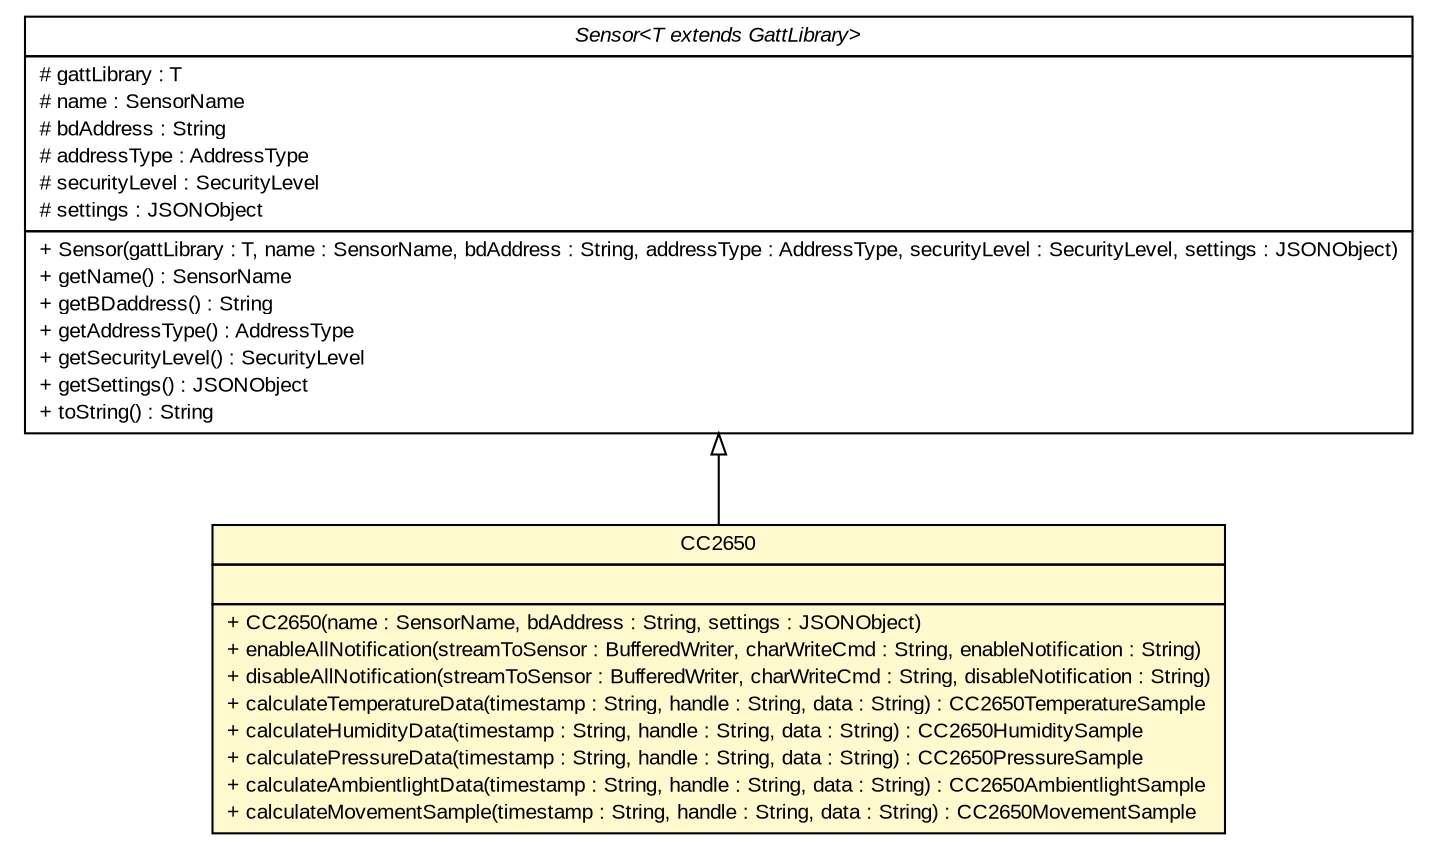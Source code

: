 #!/usr/local/bin/dot
#
# Class diagram 
# Generated by UMLGraph version R5_6 (http://www.umlgraph.org/)
#

digraph G {
	edge [fontname="arial",fontsize=10,labelfontname="arial",labelfontsize=10];
	node [fontname="arial",fontsize=10,shape=plaintext];
	nodesep=0.25;
	ranksep=0.5;
	// de.fhg.fit.biomos.sensorplatform.sensor.CC2650
	c1629 [label=<<table title="de.fhg.fit.biomos.sensorplatform.sensor.CC2650" border="0" cellborder="1" cellspacing="0" cellpadding="2" port="p" bgcolor="lemonChiffon" href="./CC2650.html">
		<tr><td><table border="0" cellspacing="0" cellpadding="1">
<tr><td align="center" balign="center"> CC2650 </td></tr>
		</table></td></tr>
		<tr><td><table border="0" cellspacing="0" cellpadding="1">
<tr><td align="left" balign="left">  </td></tr>
		</table></td></tr>
		<tr><td><table border="0" cellspacing="0" cellpadding="1">
<tr><td align="left" balign="left"> + CC2650(name : SensorName, bdAddress : String, settings : JSONObject) </td></tr>
<tr><td align="left" balign="left"> + enableAllNotification(streamToSensor : BufferedWriter, charWriteCmd : String, enableNotification : String) </td></tr>
<tr><td align="left" balign="left"> + disableAllNotification(streamToSensor : BufferedWriter, charWriteCmd : String, disableNotification : String) </td></tr>
<tr><td align="left" balign="left"> + calculateTemperatureData(timestamp : String, handle : String, data : String) : CC2650TemperatureSample </td></tr>
<tr><td align="left" balign="left"> + calculateHumidityData(timestamp : String, handle : String, data : String) : CC2650HumiditySample </td></tr>
<tr><td align="left" balign="left"> + calculatePressureData(timestamp : String, handle : String, data : String) : CC2650PressureSample </td></tr>
<tr><td align="left" balign="left"> + calculateAmbientlightData(timestamp : String, handle : String, data : String) : CC2650AmbientlightSample </td></tr>
<tr><td align="left" balign="left"> + calculateMovementSample(timestamp : String, handle : String, data : String) : CC2650MovementSample </td></tr>
		</table></td></tr>
		</table>>, URL="./CC2650.html", fontname="arial", fontcolor="black", fontsize=10.0];
	// de.fhg.fit.biomos.sensorplatform.sensor.Sensor<T extends de.fhg.fit.biomos.sensorplatform.gatt.GattLibrary>
	c1631 [label=<<table title="de.fhg.fit.biomos.sensorplatform.sensor.Sensor" border="0" cellborder="1" cellspacing="0" cellpadding="2" port="p" href="./Sensor.html">
		<tr><td><table border="0" cellspacing="0" cellpadding="1">
<tr><td align="center" balign="center"><font face="arial italic"> Sensor&lt;T extends GattLibrary&gt; </font></td></tr>
		</table></td></tr>
		<tr><td><table border="0" cellspacing="0" cellpadding="1">
<tr><td align="left" balign="left"> # gattLibrary : T </td></tr>
<tr><td align="left" balign="left"> # name : SensorName </td></tr>
<tr><td align="left" balign="left"> # bdAddress : String </td></tr>
<tr><td align="left" balign="left"> # addressType : AddressType </td></tr>
<tr><td align="left" balign="left"> # securityLevel : SecurityLevel </td></tr>
<tr><td align="left" balign="left"> # settings : JSONObject </td></tr>
		</table></td></tr>
		<tr><td><table border="0" cellspacing="0" cellpadding="1">
<tr><td align="left" balign="left"> + Sensor(gattLibrary : T, name : SensorName, bdAddress : String, addressType : AddressType, securityLevel : SecurityLevel, settings : JSONObject) </td></tr>
<tr><td align="left" balign="left"> + getName() : SensorName </td></tr>
<tr><td align="left" balign="left"> + getBDaddress() : String </td></tr>
<tr><td align="left" balign="left"> + getAddressType() : AddressType </td></tr>
<tr><td align="left" balign="left"> + getSecurityLevel() : SecurityLevel </td></tr>
<tr><td align="left" balign="left"> + getSettings() : JSONObject </td></tr>
<tr><td align="left" balign="left"> + toString() : String </td></tr>
		</table></td></tr>
		</table>>, URL="./Sensor.html", fontname="arial", fontcolor="black", fontsize=10.0];
	//de.fhg.fit.biomos.sensorplatform.sensor.CC2650 extends de.fhg.fit.biomos.sensorplatform.sensor.Sensor<de.fhg.fit.biomos.sensorplatform.gatt.CC2650lib>
	c1631:p -> c1629:p [dir=back,arrowtail=empty];
}


